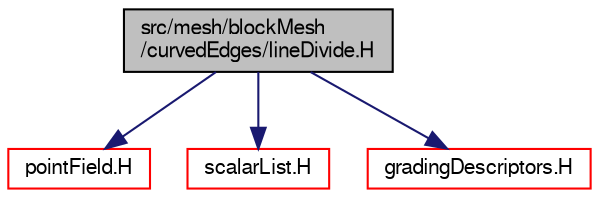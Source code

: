 digraph "src/mesh/blockMesh/curvedEdges/lineDivide.H"
{
  bgcolor="transparent";
  edge [fontname="FreeSans",fontsize="10",labelfontname="FreeSans",labelfontsize="10"];
  node [fontname="FreeSans",fontsize="10",shape=record];
  Node0 [label="src/mesh/blockMesh\l/curvedEdges/lineDivide.H",height=0.2,width=0.4,color="black", fillcolor="grey75", style="filled", fontcolor="black"];
  Node0 -> Node1 [color="midnightblue",fontsize="10",style="solid",fontname="FreeSans"];
  Node1 [label="pointField.H",height=0.2,width=0.4,color="red",URL="$a12062.html"];
  Node0 -> Node55 [color="midnightblue",fontsize="10",style="solid",fontname="FreeSans"];
  Node55 [label="scalarList.H",height=0.2,width=0.4,color="red",URL="$a12521.html"];
  Node0 -> Node107 [color="midnightblue",fontsize="10",style="solid",fontname="FreeSans"];
  Node107 [label="gradingDescriptors.H",height=0.2,width=0.4,color="red",URL="$a07094.html"];
}
